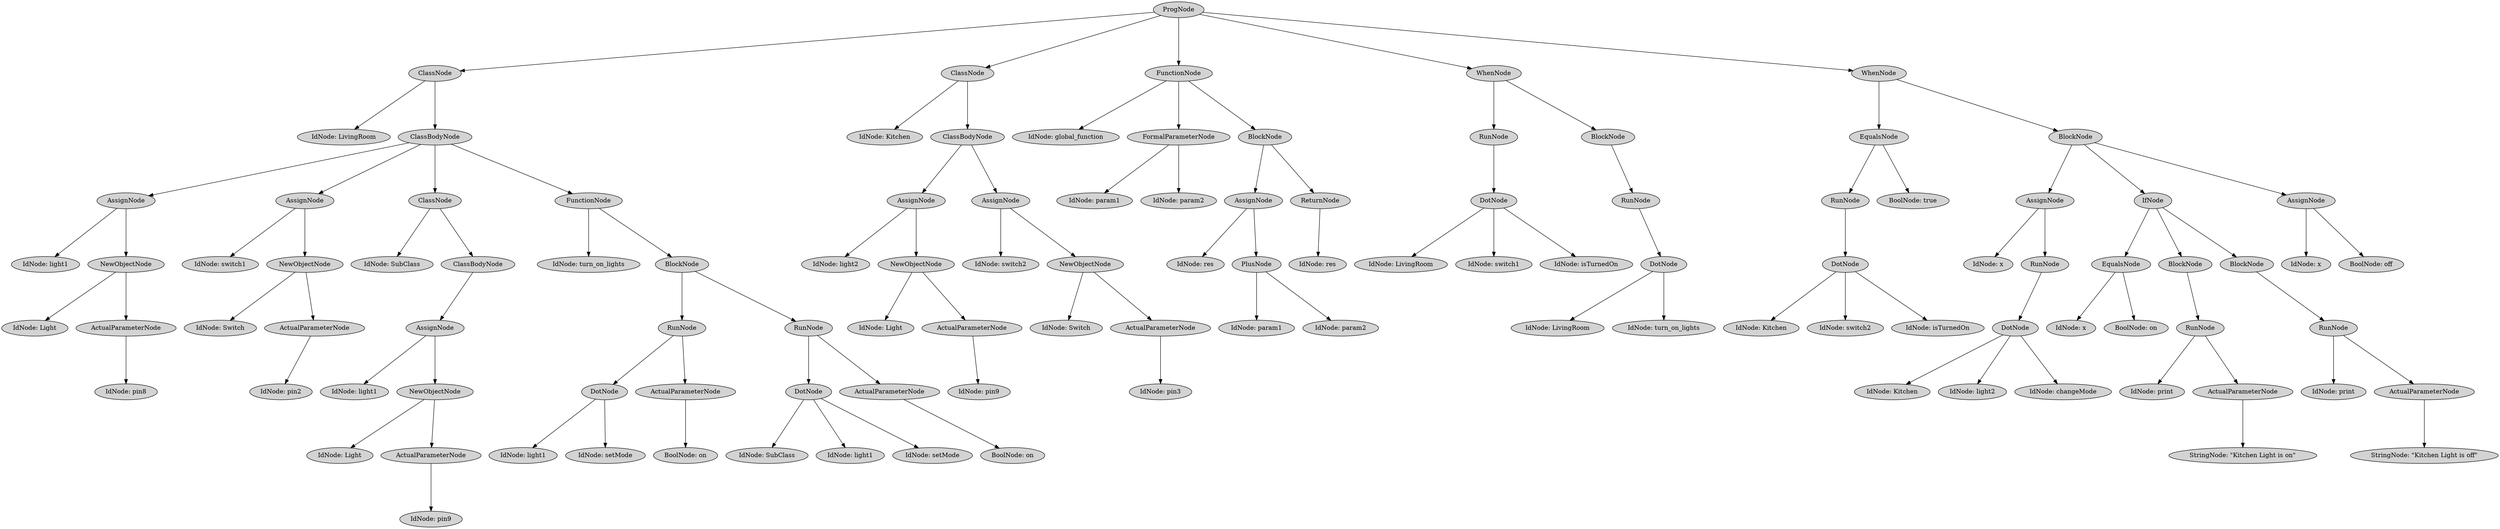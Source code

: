 digraph G {
	graph [ranksep=1.5 ratio=fill]
	node [style=filled]
	3662883 [label=ProgNode]
	3662887 [label=ClassNode]
	3662883 -> 3662887
	3662875 [label="IdNode: LivingRoom"]
	3662887 -> 3662875
	3662881 [label=ClassBodyNode]
	3662887 -> 3662881
	3662891 [label=AssignNode]
	3662881 -> 3662891
	3662895 [label="IdNode: light1"]
	3662891 -> 3662895
	3662911 [label=NewObjectNode]
	3662891 -> 3662911
	3662915 [label="IdNode: Light"]
	3662911 -> 3662915
	3662909 [label=ActualParameterNode]
	3662911 -> 3662909
	3662939 [label="IdNode: pin8"]
	3662909 -> 3662939
	3662893 [label=AssignNode]
	3662881 -> 3662893
	3662901 [label="IdNode: switch1"]
	3662893 -> 3662901
	3662919 [label=NewObjectNode]
	3662893 -> 3662919
	3662927 [label="IdNode: Switch"]
	3662919 -> 3662927
	3662923 [label=ActualParameterNode]
	3662919 -> 3662923
	3662949 [label="IdNode: pin2"]
	3662923 -> 3662949
	3662903 [label=ClassNode]
	3662881 -> 3662903
	3662897 [label="IdNode: SubClass"]
	3662903 -> 3662897
	3662885 [label=ClassBodyNode]
	3662903 -> 3662885
	3662907 [label=AssignNode]
	3662885 -> 3662907
	3662917 [label="IdNode: light1"]
	3662907 -> 3662917
	3662943 [label=NewObjectNode]
	3662907 -> 3662943
	3662945 [label="IdNode: Light"]
	3662943 -> 3662945
	3662947 [label=ActualParameterNode]
	3662943 -> 3662947
	3662973 [label="IdNode: pin9"]
	3662947 -> 3662973
	3662931 [label=FunctionNode]
	3662881 -> 3662931
	3662921 [label="IdNode: turn_on_lights"]
	3662931 -> 3662921
	3662925 [label=BlockNode]
	3662931 -> 3662925
	3662929 [label=RunNode]
	3662925 -> 3662929
	3662959 [label=DotNode]
	3662929 -> 3662959
	3662933 [label="IdNode: light1"]
	3662959 -> 3662933
	3662953 [label="IdNode: setMode"]
	3662959 -> 3662953
	3662941 [label=ActualParameterNode]
	3662929 -> 3662941
	3662975 [label="BoolNode: on"]
	3662941 -> 3662975
	3662955 [label=RunNode]
	3662925 -> 3662955
	3662979 [label=DotNode]
	3662955 -> 3662979
	3662963 [label="IdNode: SubClass"]
	3662979 -> 3662963
	3662969 [label="IdNode: light1"]
	3662979 -> 3662969
	3662967 [label="IdNode: setMode"]
	3662979 -> 3662967
	3662951 [label=ActualParameterNode]
	3662955 -> 3662951
	3662989 [label="BoolNode: on"]
	3662951 -> 3662989
	3662913 [label=ClassNode]
	3662883 -> 3662913
	3662905 [label="IdNode: Kitchen"]
	3662913 -> 3662905
	3662899 [label=ClassBodyNode]
	3662913 -> 3662899
	3662935 [label=AssignNode]
	3662899 -> 3662935
	3662957 [label="IdNode: light2"]
	3662935 -> 3662957
	3662985 [label=NewObjectNode]
	3662935 -> 3662985
	3662993 [label="IdNode: Light"]
	3662985 -> 3662993
	3662995 [label=ActualParameterNode]
	3662985 -> 3662995
	3663019 [label="IdNode: pin9"]
	3662995 -> 3663019
	3662961 [label=AssignNode]
	3662899 -> 3662961
	3662981 [label="IdNode: switch2"]
	3662961 -> 3662981
	3663001 [label=NewObjectNode]
	3662961 -> 3663001
	3663005 [label="IdNode: Switch"]
	3663001 -> 3663005
	3663003 [label=ActualParameterNode]
	3663001 -> 3663003
	3663033 [label="IdNode: pin3"]
	3663003 -> 3663033
	3662971 [label=FunctionNode]
	3662883 -> 3662971
	3662987 [label="IdNode: global_function"]
	3662971 -> 3662987
	3662977 [label=FormalParameterNode]
	3662971 -> 3662977
	3662965 [label="IdNode: param1"]
	3662977 -> 3662965
	3662997 [label="IdNode: param2"]
	3662977 -> 3662997
	3662983 [label=BlockNode]
	3662971 -> 3662983
	3663009 [label=AssignNode]
	3662983 -> 3663009
	3663011 [label="IdNode: res"]
	3663009 -> 3663011
	3663017 [label=PlusNode]
	3663009 -> 3663017
	3663037 [label="IdNode: param1"]
	3663017 -> 3663037
	3663041 [label="IdNode: param2"]
	3663017 -> 3663041
	3662999 [label=ReturnNode]
	3662983 -> 3662999
	3663035 [label="IdNode: res"]
	3662999 -> 3663035
	3663007 [label=WhenNode]
	3662883 -> 3663007
	3663043 [label=RunNode]
	3663007 -> 3663043
	3663053 [label=DotNode]
	3663043 -> 3663053
	3663049 [label="IdNode: LivingRoom"]
	3663053 -> 3663049
	3663051 [label="IdNode: switch1"]
	3663053 -> 3663051
	3663055 [label="IdNode: isTurnedOn"]
	3663053 -> 3663055
	3663015 [label=BlockNode]
	3663007 -> 3663015
	3663021 [label=RunNode]
	3663015 -> 3663021
	3663047 [label=DotNode]
	3663021 -> 3663047
	3663029 [label="IdNode: LivingRoom"]
	3663047 -> 3663029
	3663039 [label="IdNode: turn_on_lights"]
	3663047 -> 3663039
	3663025 [label=WhenNode]
	3662883 -> 3663025
	3663045 [label=EqualsNode]
	3663025 -> 3663045
	3663065 [label=RunNode]
	3663045 -> 3663065
	3663077 [label=DotNode]
	3663065 -> 3663077
	3663071 [label="IdNode: Kitchen"]
	3663077 -> 3663071
	3663075 [label="IdNode: switch2"]
	3663077 -> 3663075
	3663079 [label="IdNode: isTurnedOn"]
	3663077 -> 3663079
	3663073 [label="BoolNode: true"]
	3663045 -> 3663073
	3663057 [label=BlockNode]
	3663025 -> 3663057
	3663031 [label=AssignNode]
	3663057 -> 3663031
	3663069 [label="IdNode: x"]
	3663031 -> 3663069
	3663089 [label=RunNode]
	3663031 -> 3663089
	3663101 [label=DotNode]
	3663089 -> 3663101
	3663095 [label="IdNode: Kitchen"]
	3663101 -> 3663095
	3663099 [label="IdNode: light2"]
	3663101 -> 3663099
	3663103 [label="IdNode: changeMode"]
	3663101 -> 3663103
	3663059 [label=IfNode]
	3663057 -> 3663059
	3663083 [label=EqualsNode]
	3663059 -> 3663083
	3667461 [label="IdNode: x"]
	3663083 -> 3667461
	3667465 [label="BoolNode: on"]
	3663083 -> 3667465
	3663085 [label=BlockNode]
	3663059 -> 3663085
	3663067 [label=RunNode]
	3663085 -> 3663067
	3663097 [label="IdNode: print"]
	3663067 -> 3663097
	3663093 [label=ActualParameterNode]
	3663067 -> 3663093
	3667475 [label="StringNode: \"Kitchen Light is on\""]
	3663093 -> 3667475
	3663091 [label=BlockNode]
	3663059 -> 3663091
	3667459 [label=RunNode]
	3663091 -> 3667459
	3667471 [label="IdNode: print"]
	3667459 -> 3667471
	3667467 [label=ActualParameterNode]
	3667459 -> 3667467
	3667489 [label="StringNode: \"Kitchen Light is off\""]
	3667467 -> 3667489
	3663087 [label=AssignNode]
	3663057 -> 3663087
	3667479 [label="IdNode: x"]
	3663087 -> 3667479
	3667491 [label="BoolNode: off"]
	3663087 -> 3667491
	overlap=false
}
